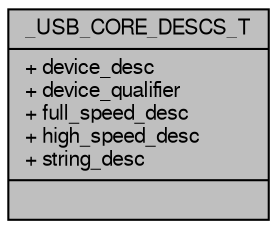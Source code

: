 digraph "_USB_CORE_DESCS_T"
{
  edge [fontname="FreeSans",fontsize="10",labelfontname="FreeSans",labelfontsize="10"];
  node [fontname="FreeSans",fontsize="10",shape=record];
  Node1 [label="{_USB_CORE_DESCS_T\n|+ device_desc\l+ device_qualifier\l+ full_speed_desc\l+ high_speed_desc\l+ string_desc\l|}",height=0.2,width=0.4,color="black", fillcolor="grey75", style="filled", fontcolor="black"];
}

